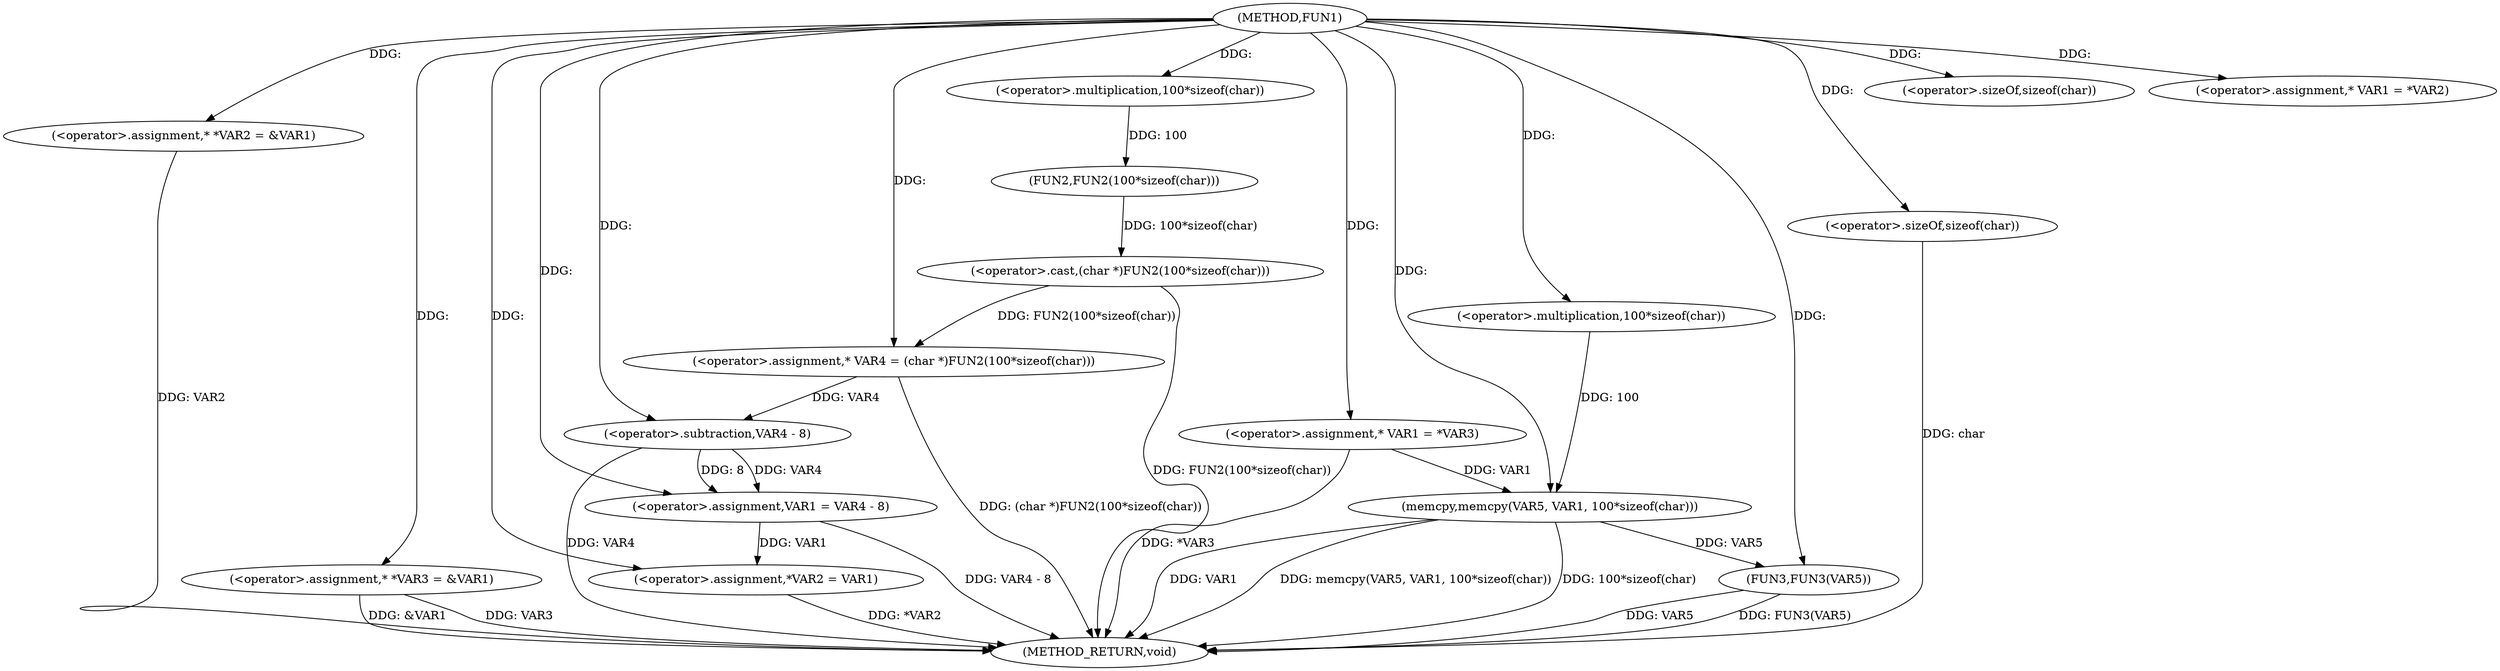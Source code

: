 digraph FUN1 {  
"1000100" [label = "(METHOD,FUN1)" ]
"1000155" [label = "(METHOD_RETURN,void)" ]
"1000104" [label = "(<operator>.assignment,* *VAR2 = &VAR1)" ]
"1000109" [label = "(<operator>.assignment,* *VAR3 = &VAR1)" ]
"1000114" [label = "(<operator>.assignment,* VAR4 = (char *)FUN2(100*sizeof(char)))" ]
"1000116" [label = "(<operator>.cast,(char *)FUN2(100*sizeof(char)))" ]
"1000118" [label = "(FUN2,FUN2(100*sizeof(char)))" ]
"1000119" [label = "(<operator>.multiplication,100*sizeof(char))" ]
"1000121" [label = "(<operator>.sizeOf,sizeof(char))" ]
"1000125" [label = "(<operator>.assignment,* VAR1 = *VAR2)" ]
"1000129" [label = "(<operator>.assignment,VAR1 = VAR4 - 8)" ]
"1000131" [label = "(<operator>.subtraction,VAR4 - 8)" ]
"1000134" [label = "(<operator>.assignment,*VAR2 = VAR1)" ]
"1000140" [label = "(<operator>.assignment,* VAR1 = *VAR3)" ]
"1000146" [label = "(memcpy,memcpy(VAR5, VAR1, 100*sizeof(char)))" ]
"1000149" [label = "(<operator>.multiplication,100*sizeof(char))" ]
"1000151" [label = "(<operator>.sizeOf,sizeof(char))" ]
"1000153" [label = "(FUN3,FUN3(VAR5))" ]
  "1000140" -> "1000155"  [ label = "DDG: *VAR3"] 
  "1000104" -> "1000155"  [ label = "DDG: VAR2"] 
  "1000131" -> "1000155"  [ label = "DDG: VAR4"] 
  "1000153" -> "1000155"  [ label = "DDG: FUN3(VAR5)"] 
  "1000116" -> "1000155"  [ label = "DDG: FUN2(100*sizeof(char))"] 
  "1000153" -> "1000155"  [ label = "DDG: VAR5"] 
  "1000146" -> "1000155"  [ label = "DDG: memcpy(VAR5, VAR1, 100*sizeof(char))"] 
  "1000129" -> "1000155"  [ label = "DDG: VAR4 - 8"] 
  "1000151" -> "1000155"  [ label = "DDG: char"] 
  "1000146" -> "1000155"  [ label = "DDG: 100*sizeof(char)"] 
  "1000146" -> "1000155"  [ label = "DDG: VAR1"] 
  "1000134" -> "1000155"  [ label = "DDG: *VAR2"] 
  "1000109" -> "1000155"  [ label = "DDG: VAR3"] 
  "1000109" -> "1000155"  [ label = "DDG: &VAR1"] 
  "1000114" -> "1000155"  [ label = "DDG: (char *)FUN2(100*sizeof(char))"] 
  "1000100" -> "1000104"  [ label = "DDG: "] 
  "1000100" -> "1000109"  [ label = "DDG: "] 
  "1000116" -> "1000114"  [ label = "DDG: FUN2(100*sizeof(char))"] 
  "1000100" -> "1000114"  [ label = "DDG: "] 
  "1000118" -> "1000116"  [ label = "DDG: 100*sizeof(char)"] 
  "1000119" -> "1000118"  [ label = "DDG: 100"] 
  "1000100" -> "1000119"  [ label = "DDG: "] 
  "1000100" -> "1000121"  [ label = "DDG: "] 
  "1000100" -> "1000125"  [ label = "DDG: "] 
  "1000131" -> "1000129"  [ label = "DDG: VAR4"] 
  "1000131" -> "1000129"  [ label = "DDG: 8"] 
  "1000100" -> "1000129"  [ label = "DDG: "] 
  "1000114" -> "1000131"  [ label = "DDG: VAR4"] 
  "1000100" -> "1000131"  [ label = "DDG: "] 
  "1000129" -> "1000134"  [ label = "DDG: VAR1"] 
  "1000100" -> "1000134"  [ label = "DDG: "] 
  "1000100" -> "1000140"  [ label = "DDG: "] 
  "1000100" -> "1000146"  [ label = "DDG: "] 
  "1000140" -> "1000146"  [ label = "DDG: VAR1"] 
  "1000149" -> "1000146"  [ label = "DDG: 100"] 
  "1000100" -> "1000149"  [ label = "DDG: "] 
  "1000100" -> "1000151"  [ label = "DDG: "] 
  "1000146" -> "1000153"  [ label = "DDG: VAR5"] 
  "1000100" -> "1000153"  [ label = "DDG: "] 
}
